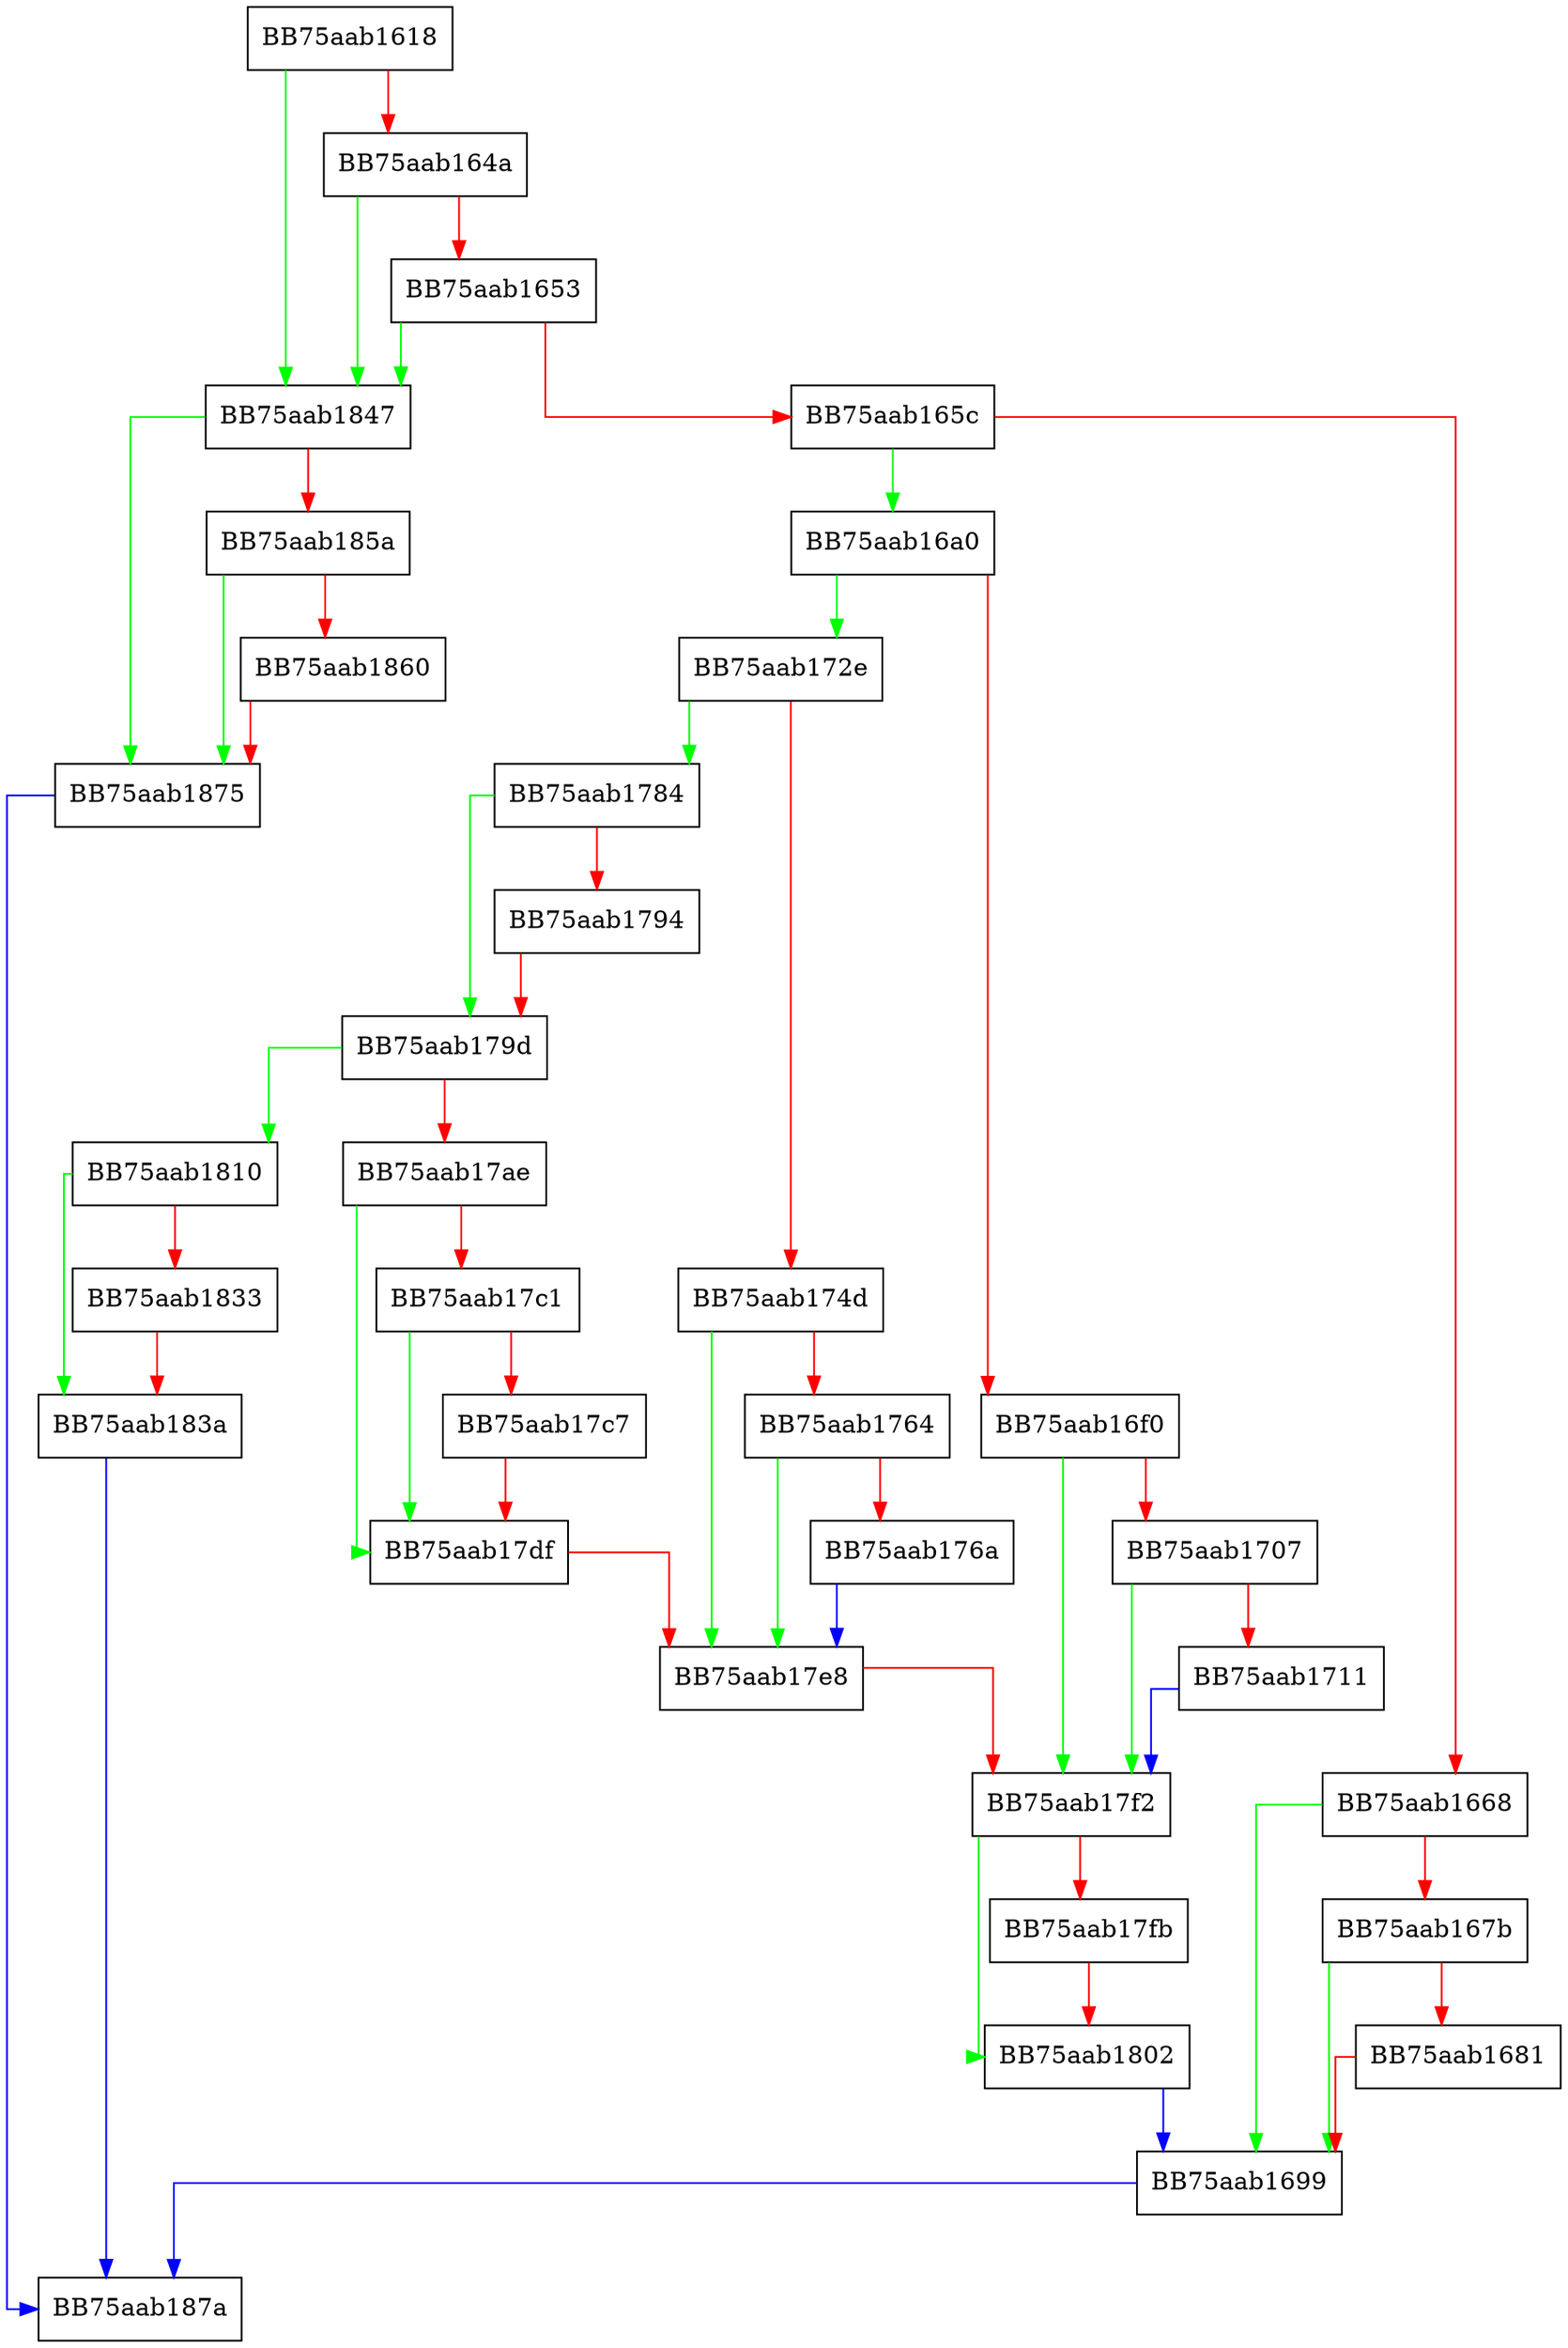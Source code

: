 digraph MountHive {
  node [shape="box"];
  graph [splines=ortho];
  BB75aab1618 -> BB75aab1847 [color="green"];
  BB75aab1618 -> BB75aab164a [color="red"];
  BB75aab164a -> BB75aab1847 [color="green"];
  BB75aab164a -> BB75aab1653 [color="red"];
  BB75aab1653 -> BB75aab1847 [color="green"];
  BB75aab1653 -> BB75aab165c [color="red"];
  BB75aab165c -> BB75aab16a0 [color="green"];
  BB75aab165c -> BB75aab1668 [color="red"];
  BB75aab1668 -> BB75aab1699 [color="green"];
  BB75aab1668 -> BB75aab167b [color="red"];
  BB75aab167b -> BB75aab1699 [color="green"];
  BB75aab167b -> BB75aab1681 [color="red"];
  BB75aab1681 -> BB75aab1699 [color="red"];
  BB75aab1699 -> BB75aab187a [color="blue"];
  BB75aab16a0 -> BB75aab172e [color="green"];
  BB75aab16a0 -> BB75aab16f0 [color="red"];
  BB75aab16f0 -> BB75aab17f2 [color="green"];
  BB75aab16f0 -> BB75aab1707 [color="red"];
  BB75aab1707 -> BB75aab17f2 [color="green"];
  BB75aab1707 -> BB75aab1711 [color="red"];
  BB75aab1711 -> BB75aab17f2 [color="blue"];
  BB75aab172e -> BB75aab1784 [color="green"];
  BB75aab172e -> BB75aab174d [color="red"];
  BB75aab174d -> BB75aab17e8 [color="green"];
  BB75aab174d -> BB75aab1764 [color="red"];
  BB75aab1764 -> BB75aab17e8 [color="green"];
  BB75aab1764 -> BB75aab176a [color="red"];
  BB75aab176a -> BB75aab17e8 [color="blue"];
  BB75aab1784 -> BB75aab179d [color="green"];
  BB75aab1784 -> BB75aab1794 [color="red"];
  BB75aab1794 -> BB75aab179d [color="red"];
  BB75aab179d -> BB75aab1810 [color="green"];
  BB75aab179d -> BB75aab17ae [color="red"];
  BB75aab17ae -> BB75aab17df [color="green"];
  BB75aab17ae -> BB75aab17c1 [color="red"];
  BB75aab17c1 -> BB75aab17df [color="green"];
  BB75aab17c1 -> BB75aab17c7 [color="red"];
  BB75aab17c7 -> BB75aab17df [color="red"];
  BB75aab17df -> BB75aab17e8 [color="red"];
  BB75aab17e8 -> BB75aab17f2 [color="red"];
  BB75aab17f2 -> BB75aab1802 [color="green"];
  BB75aab17f2 -> BB75aab17fb [color="red"];
  BB75aab17fb -> BB75aab1802 [color="red"];
  BB75aab1802 -> BB75aab1699 [color="blue"];
  BB75aab1810 -> BB75aab183a [color="green"];
  BB75aab1810 -> BB75aab1833 [color="red"];
  BB75aab1833 -> BB75aab183a [color="red"];
  BB75aab183a -> BB75aab187a [color="blue"];
  BB75aab1847 -> BB75aab1875 [color="green"];
  BB75aab1847 -> BB75aab185a [color="red"];
  BB75aab185a -> BB75aab1875 [color="green"];
  BB75aab185a -> BB75aab1860 [color="red"];
  BB75aab1860 -> BB75aab1875 [color="red"];
  BB75aab1875 -> BB75aab187a [color="blue"];
}